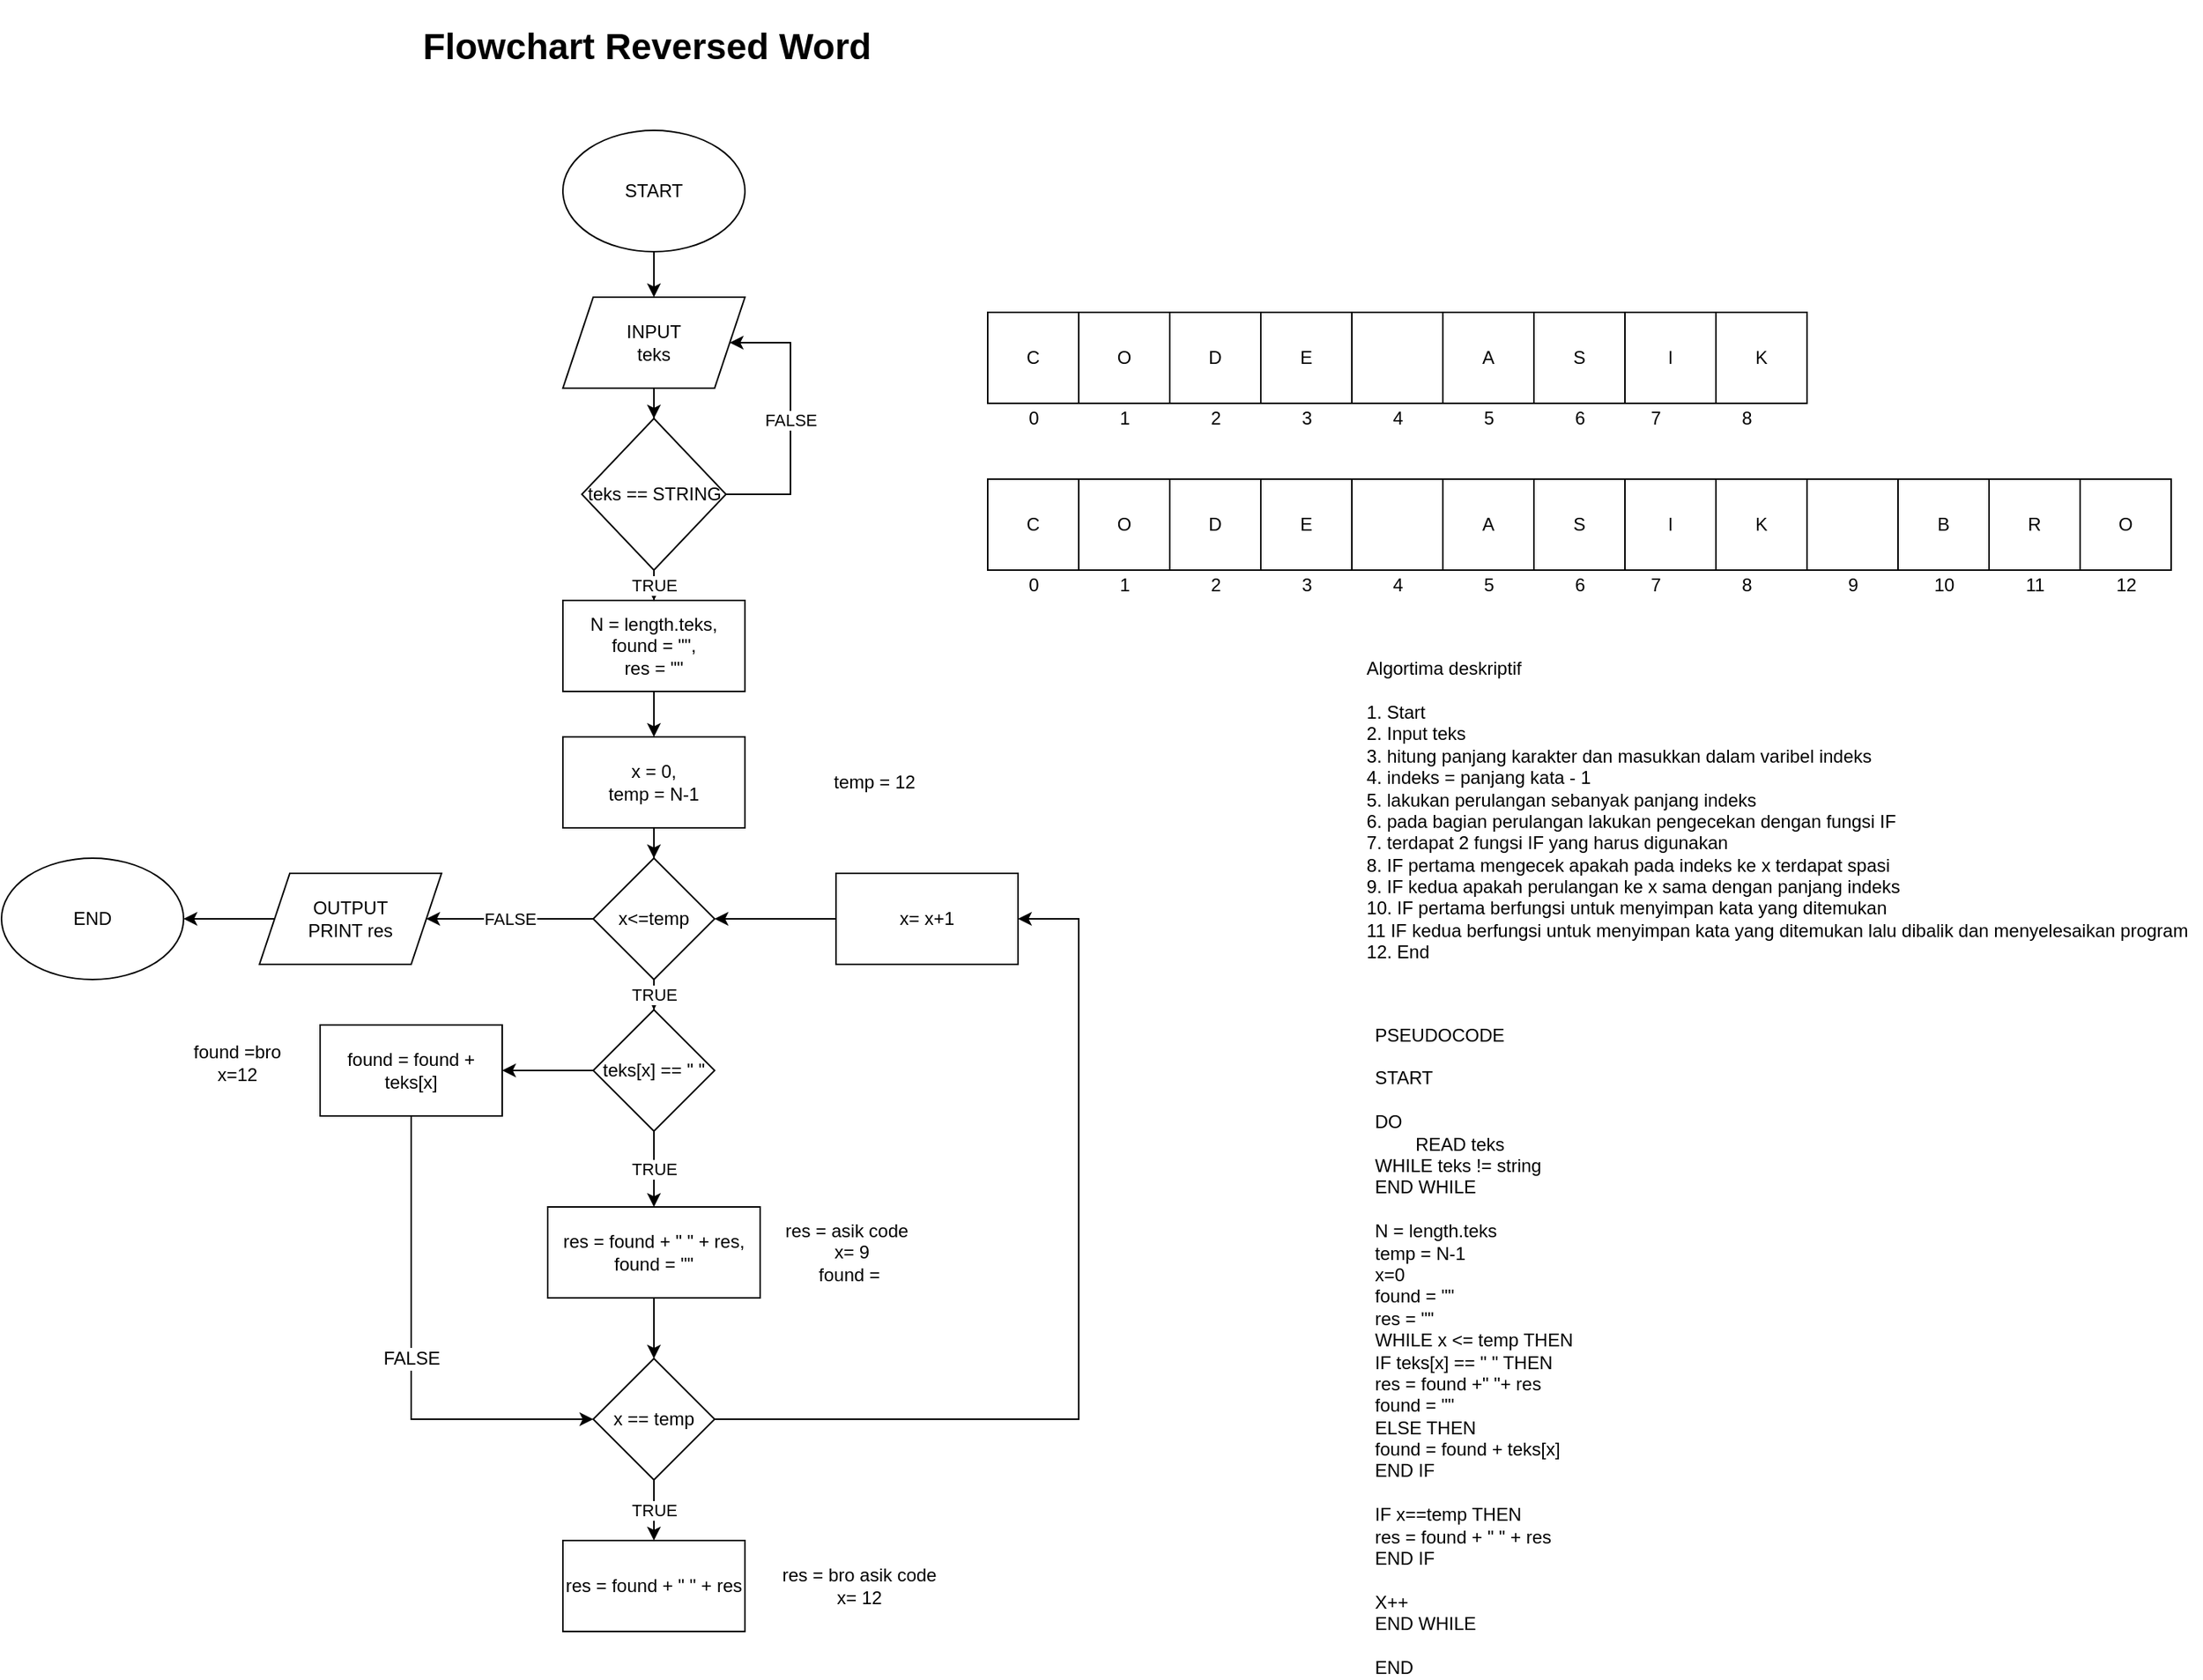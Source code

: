<mxfile version="16.2.7" type="device"><diagram id="em3xz6sJG4WfHvR_Txrz" name="Page-1"><mxGraphModel dx="1736" dy="2064" grid="1" gridSize="10" guides="1" tooltips="1" connect="1" arrows="1" fold="1" page="1" pageScale="1" pageWidth="850" pageHeight="1100" math="0" shadow="0"><root><mxCell id="0"/><mxCell id="1" parent="0"/><mxCell id="X8yxArEJ0xr08R-NGeeE-1" value="&lt;div style=&quot;text-align: justify&quot;&gt;&lt;span&gt;Algortima deskriptif&lt;/span&gt;&lt;/div&gt;&lt;div style=&quot;text-align: justify&quot;&gt;&lt;span&gt;&lt;br&gt;&lt;/span&gt;&lt;/div&gt;&lt;div style=&quot;text-align: justify&quot;&gt;&lt;span&gt;1. Start&lt;/span&gt;&lt;/div&gt;&lt;div style=&quot;text-align: justify&quot;&gt;&lt;span&gt;2. Input teks&lt;/span&gt;&lt;/div&gt;&lt;div style=&quot;text-align: justify&quot;&gt;&lt;span&gt;3. hitung panjang karakter dan masukkan dalam varibel indeks&lt;/span&gt;&lt;/div&gt;&lt;div style=&quot;text-align: justify&quot;&gt;&lt;span&gt;4. indeks = panjang kata - 1&lt;/span&gt;&lt;/div&gt;&lt;div style=&quot;text-align: justify&quot;&gt;&lt;span&gt;5. lakukan perulangan sebanyak panjang indeks&lt;/span&gt;&lt;/div&gt;&lt;div style=&quot;text-align: justify&quot;&gt;&lt;span&gt;6. pada bagian perulangan lakukan pengecekan dengan fungsi IF&lt;/span&gt;&lt;/div&gt;&lt;div style=&quot;text-align: justify&quot;&gt;&lt;span&gt;7. terdapat 2 fungsi IF yang harus digunakan&lt;/span&gt;&lt;/div&gt;&lt;div style=&quot;text-align: justify&quot;&gt;&lt;span&gt;8. IF pertama mengecek apakah pada indeks ke x terdapat spasi&lt;/span&gt;&lt;/div&gt;&lt;div style=&quot;text-align: justify&quot;&gt;&lt;span&gt;9. IF kedua apakah perulangan ke x sama dengan panjang indeks&lt;/span&gt;&lt;/div&gt;&lt;div style=&quot;text-align: justify&quot;&gt;&lt;span&gt;10. IF pertama berfungsi untuk menyimpan kata yang ditemukan&lt;/span&gt;&lt;/div&gt;&lt;div style=&quot;text-align: justify&quot;&gt;&lt;span&gt;11 IF kedua berfungsi untuk menyimpan kata yang ditemukan lalu dibalik dan menyelesaikan program&lt;/span&gt;&lt;/div&gt;&lt;div style=&quot;text-align: justify&quot;&gt;&lt;span&gt;12. End&lt;/span&gt;&lt;/div&gt;&lt;div style=&quot;text-align: justify&quot;&gt;&lt;span&gt;&lt;br&gt;&lt;/span&gt;&lt;/div&gt;&lt;div style=&quot;text-align: justify&quot;&gt;&lt;span&gt;&lt;br&gt;&lt;/span&gt;&lt;/div&gt;&lt;div style=&quot;text-align: justify&quot;&gt;&lt;span&gt;&lt;br&gt;&lt;/span&gt;&lt;/div&gt;" style="text;html=1;align=center;verticalAlign=middle;resizable=0;points=[];autosize=1;strokeColor=none;fillColor=none;" vertex="1" parent="1"><mxGeometry x="1120" y="400" width="560" height="240" as="geometry"/></mxCell><mxCell id="X8yxArEJ0xr08R-NGeeE-2" value="&lt;div style=&quot;text-align: justify&quot;&gt;PSEUDOCODE&lt;/div&gt;&lt;div style=&quot;text-align: justify&quot;&gt;&lt;br&gt;&lt;/div&gt;&lt;div style=&quot;text-align: justify&quot;&gt;START&lt;/div&gt;&lt;div style=&quot;text-align: justify&quot;&gt;&lt;br&gt;&lt;/div&gt;&lt;div style=&quot;text-align: justify&quot;&gt;&lt;span&gt;DO&lt;/span&gt;&lt;br&gt;&lt;/div&gt;&lt;div style=&quot;text-align: justify&quot;&gt;&lt;span&gt;&#9;&lt;/span&gt;&lt;span style=&quot;white-space: pre&quot;&gt;&#9;&lt;/span&gt;READ teks&lt;br&gt;&lt;/div&gt;&lt;div style=&quot;text-align: justify&quot;&gt;WHILE teks != string&lt;/div&gt;&lt;div style=&quot;text-align: justify&quot;&gt;END WHILE&lt;/div&gt;&lt;div style=&quot;text-align: justify&quot;&gt;&lt;br&gt;&lt;/div&gt;&lt;div style=&quot;text-align: justify&quot;&gt;N = length.teks&lt;/div&gt;&lt;div style=&quot;text-align: justify&quot;&gt;temp = N-1&lt;/div&gt;&lt;div style=&quot;text-align: justify&quot;&gt;x=0&lt;/div&gt;&lt;div style=&quot;text-align: justify&quot;&gt;found = &quot;&quot;&lt;/div&gt;&lt;div style=&quot;text-align: justify&quot;&gt;res = &quot;&quot;&lt;/div&gt;&lt;div style=&quot;text-align: justify&quot;&gt;WHILE x &amp;lt;= temp THEN&lt;/div&gt;&lt;div style=&quot;text-align: justify&quot;&gt;&lt;span&gt;&#9;&lt;/span&gt;IF teks[x] == &quot; &quot; THEN&lt;/div&gt;&lt;div style=&quot;text-align: justify&quot;&gt;&lt;span&gt;&#9;&lt;/span&gt;&lt;span&gt;&#9;&lt;/span&gt;res = found +&quot; &quot;+ res&lt;br&gt;&lt;/div&gt;&lt;div style=&quot;text-align: justify&quot;&gt;&lt;span&gt;&#9;&lt;/span&gt;&lt;span&gt;&#9;&lt;/span&gt;found = &quot;&quot;&lt;br&gt;&lt;/div&gt;&lt;div style=&quot;text-align: justify&quot;&gt;&lt;span&gt;&#9;&lt;/span&gt;ELSE THEN&lt;br&gt;&lt;/div&gt;&lt;div style=&quot;text-align: justify&quot;&gt;&lt;span&gt;&#9;&lt;/span&gt;&lt;span&gt;&#9;&lt;/span&gt;found = found + teks[x]&lt;br&gt;&lt;/div&gt;&lt;div style=&quot;text-align: justify&quot;&gt;&lt;span&gt;&#9;&lt;/span&gt;END IF&lt;br&gt;&lt;/div&gt;&lt;div style=&quot;text-align: justify&quot;&gt;&lt;br&gt;&lt;/div&gt;&lt;div style=&quot;text-align: justify&quot;&gt;&lt;span&gt;&#9;&lt;/span&gt;IF x==temp THEN&lt;br&gt;&lt;/div&gt;&lt;div style=&quot;text-align: justify&quot;&gt;&lt;span&gt;&#9;&lt;/span&gt;&lt;span&gt;&#9;&lt;/span&gt;res = found + &quot; &quot; + res&lt;br&gt;&lt;/div&gt;&lt;div style=&quot;text-align: justify&quot;&gt;&lt;span&gt;&#9;&lt;/span&gt;END IF&lt;br&gt;&lt;/div&gt;&lt;div style=&quot;text-align: justify&quot;&gt;&lt;span&gt;&#9;&lt;/span&gt;&lt;br&gt;&lt;/div&gt;&lt;div style=&quot;text-align: justify&quot;&gt;&lt;span&gt;&#9;&lt;/span&gt;X++&lt;br&gt;&lt;/div&gt;&lt;div style=&quot;text-align: justify&quot;&gt;END WHILE&lt;/div&gt;&lt;div style=&quot;text-align: justify&quot;&gt;&lt;br&gt;&lt;/div&gt;&lt;div style=&quot;text-align: justify&quot;&gt;END&lt;/div&gt;" style="text;html=1;align=center;verticalAlign=middle;resizable=0;points=[];autosize=1;strokeColor=none;fillColor=none;" vertex="1" parent="1"><mxGeometry x="1125" y="640" width="150" height="430" as="geometry"/></mxCell><mxCell id="X8yxArEJ0xr08R-NGeeE-3" style="edgeStyle=orthogonalEdgeStyle;rounded=0;orthogonalLoop=1;jettySize=auto;html=1;" edge="1" parent="1" source="X8yxArEJ0xr08R-NGeeE-4" target="X8yxArEJ0xr08R-NGeeE-6"><mxGeometry relative="1" as="geometry"/></mxCell><mxCell id="X8yxArEJ0xr08R-NGeeE-4" value="START" style="ellipse;whiteSpace=wrap;html=1;" vertex="1" parent="1"><mxGeometry x="600" y="50" width="120" height="80" as="geometry"/></mxCell><mxCell id="X8yxArEJ0xr08R-NGeeE-5" style="edgeStyle=orthogonalEdgeStyle;rounded=0;orthogonalLoop=1;jettySize=auto;html=1;" edge="1" parent="1" source="X8yxArEJ0xr08R-NGeeE-6" target="X8yxArEJ0xr08R-NGeeE-75"><mxGeometry relative="1" as="geometry"/></mxCell><mxCell id="X8yxArEJ0xr08R-NGeeE-6" value="INPUT&lt;br&gt;teks" style="shape=parallelogram;perimeter=parallelogramPerimeter;whiteSpace=wrap;html=1;fixedSize=1;" vertex="1" parent="1"><mxGeometry x="600" y="160" width="120" height="60" as="geometry"/></mxCell><mxCell id="X8yxArEJ0xr08R-NGeeE-7" value="C" style="whiteSpace=wrap;html=1;aspect=fixed;" vertex="1" parent="1"><mxGeometry x="880" y="170" width="60" height="60" as="geometry"/></mxCell><mxCell id="X8yxArEJ0xr08R-NGeeE-8" value="O" style="whiteSpace=wrap;html=1;aspect=fixed;" vertex="1" parent="1"><mxGeometry x="940" y="170" width="60" height="60" as="geometry"/></mxCell><mxCell id="X8yxArEJ0xr08R-NGeeE-9" value="D" style="whiteSpace=wrap;html=1;aspect=fixed;" vertex="1" parent="1"><mxGeometry x="1000" y="170" width="60" height="60" as="geometry"/></mxCell><mxCell id="X8yxArEJ0xr08R-NGeeE-10" value="E" style="whiteSpace=wrap;html=1;aspect=fixed;" vertex="1" parent="1"><mxGeometry x="1060" y="170" width="60" height="60" as="geometry"/></mxCell><mxCell id="X8yxArEJ0xr08R-NGeeE-11" value="" style="whiteSpace=wrap;html=1;aspect=fixed;" vertex="1" parent="1"><mxGeometry x="1120" y="170" width="60" height="60" as="geometry"/></mxCell><mxCell id="X8yxArEJ0xr08R-NGeeE-12" value="A" style="whiteSpace=wrap;html=1;aspect=fixed;" vertex="1" parent="1"><mxGeometry x="1180" y="170" width="60" height="60" as="geometry"/></mxCell><mxCell id="X8yxArEJ0xr08R-NGeeE-13" value="S&lt;span style=&quot;color: rgba(0 , 0 , 0 , 0) ; font-family: monospace ; font-size: 0px&quot;&gt;%3CmxGraphModel%3E%3Croot%3E%3CmxCell%20id%3D%220%22%2F%3E%3CmxCell%20id%3D%221%22%20parent%3D%220%22%2F%3E%3CmxCell%20id%3D%222%22%20value%3D%22%22%20style%3D%22whiteSpace%3Dwrap%3Bhtml%3D1%3Baspect%3Dfixed%3B%22%20vertex%3D%221%22%20parent%3D%221%22%3E%3CmxGeometry%20x%3D%221360%22%20y%3D%22200%22%20width%3D%2260%22%20height%3D%2260%22%20as%3D%22geometry%22%2F%3E%3C%2FmxCell%3E%3C%2Froot%3E%3C%2FmxGraphModel%3E&lt;/span&gt;" style="whiteSpace=wrap;html=1;aspect=fixed;" vertex="1" parent="1"><mxGeometry x="1240" y="170" width="60" height="60" as="geometry"/></mxCell><mxCell id="X8yxArEJ0xr08R-NGeeE-14" value="I" style="whiteSpace=wrap;html=1;aspect=fixed;" vertex="1" parent="1"><mxGeometry x="1300" y="170" width="60" height="60" as="geometry"/></mxCell><mxCell id="X8yxArEJ0xr08R-NGeeE-15" value="K" style="whiteSpace=wrap;html=1;aspect=fixed;" vertex="1" parent="1"><mxGeometry x="1360" y="170" width="60" height="60" as="geometry"/></mxCell><mxCell id="X8yxArEJ0xr08R-NGeeE-16" value="0" style="text;html=1;align=center;verticalAlign=middle;resizable=0;points=[];autosize=1;strokeColor=none;fillColor=none;" vertex="1" parent="1"><mxGeometry x="900" y="230" width="20" height="20" as="geometry"/></mxCell><mxCell id="X8yxArEJ0xr08R-NGeeE-17" value="1" style="text;html=1;align=center;verticalAlign=middle;resizable=0;points=[];autosize=1;strokeColor=none;fillColor=none;" vertex="1" parent="1"><mxGeometry x="960" y="230" width="20" height="20" as="geometry"/></mxCell><mxCell id="X8yxArEJ0xr08R-NGeeE-18" value="2" style="text;html=1;align=center;verticalAlign=middle;resizable=0;points=[];autosize=1;strokeColor=none;fillColor=none;" vertex="1" parent="1"><mxGeometry x="1020" y="230" width="20" height="20" as="geometry"/></mxCell><mxCell id="X8yxArEJ0xr08R-NGeeE-19" value="3" style="text;html=1;align=center;verticalAlign=middle;resizable=0;points=[];autosize=1;strokeColor=none;fillColor=none;" vertex="1" parent="1"><mxGeometry x="1080" y="230" width="20" height="20" as="geometry"/></mxCell><mxCell id="X8yxArEJ0xr08R-NGeeE-20" value="4" style="text;html=1;align=center;verticalAlign=middle;resizable=0;points=[];autosize=1;strokeColor=none;fillColor=none;" vertex="1" parent="1"><mxGeometry x="1140" y="230" width="20" height="20" as="geometry"/></mxCell><mxCell id="X8yxArEJ0xr08R-NGeeE-21" value="5" style="text;html=1;align=center;verticalAlign=middle;resizable=0;points=[];autosize=1;strokeColor=none;fillColor=none;" vertex="1" parent="1"><mxGeometry x="1200" y="230" width="20" height="20" as="geometry"/></mxCell><mxCell id="X8yxArEJ0xr08R-NGeeE-22" value="6" style="text;html=1;align=center;verticalAlign=middle;resizable=0;points=[];autosize=1;strokeColor=none;fillColor=none;" vertex="1" parent="1"><mxGeometry x="1260" y="230" width="20" height="20" as="geometry"/></mxCell><mxCell id="X8yxArEJ0xr08R-NGeeE-23" value="7" style="text;html=1;align=center;verticalAlign=middle;resizable=0;points=[];autosize=1;strokeColor=none;fillColor=none;" vertex="1" parent="1"><mxGeometry x="1310" y="230" width="20" height="20" as="geometry"/></mxCell><mxCell id="X8yxArEJ0xr08R-NGeeE-24" value="8" style="text;html=1;align=center;verticalAlign=middle;resizable=0;points=[];autosize=1;strokeColor=none;fillColor=none;" vertex="1" parent="1"><mxGeometry x="1370" y="230" width="20" height="20" as="geometry"/></mxCell><mxCell id="X8yxArEJ0xr08R-NGeeE-25" style="edgeStyle=orthogonalEdgeStyle;rounded=0;orthogonalLoop=1;jettySize=auto;html=1;" edge="1" parent="1" source="X8yxArEJ0xr08R-NGeeE-26" target="X8yxArEJ0xr08R-NGeeE-80"><mxGeometry relative="1" as="geometry"/></mxCell><mxCell id="X8yxArEJ0xr08R-NGeeE-26" value="N = length.teks,&lt;br&gt;found = &quot;&quot;, &lt;br&gt;res = &quot;&quot;" style="rounded=0;whiteSpace=wrap;html=1;" vertex="1" parent="1"><mxGeometry x="600" y="360" width="120" height="60" as="geometry"/></mxCell><mxCell id="X8yxArEJ0xr08R-NGeeE-27" value="TRUE" style="edgeStyle=orthogonalEdgeStyle;rounded=0;orthogonalLoop=1;jettySize=auto;html=1;" edge="1" parent="1" source="X8yxArEJ0xr08R-NGeeE-29" target="X8yxArEJ0xr08R-NGeeE-33"><mxGeometry relative="1" as="geometry"/></mxCell><mxCell id="X8yxArEJ0xr08R-NGeeE-28" style="edgeStyle=orthogonalEdgeStyle;rounded=0;orthogonalLoop=1;jettySize=auto;html=1;fontSize=12;" edge="1" parent="1" source="X8yxArEJ0xr08R-NGeeE-29" target="X8yxArEJ0xr08R-NGeeE-31"><mxGeometry relative="1" as="geometry"/></mxCell><mxCell id="X8yxArEJ0xr08R-NGeeE-29" value="teks[x] == &quot; &quot;" style="rhombus;whiteSpace=wrap;html=1;" vertex="1" parent="1"><mxGeometry x="620" y="630" width="80" height="80" as="geometry"/></mxCell><mxCell id="X8yxArEJ0xr08R-NGeeE-30" value="FALSE" style="edgeStyle=orthogonalEdgeStyle;rounded=0;orthogonalLoop=1;jettySize=auto;html=1;entryX=0;entryY=0.5;entryDx=0;entryDy=0;fontSize=12;" edge="1" parent="1" source="X8yxArEJ0xr08R-NGeeE-31" target="X8yxArEJ0xr08R-NGeeE-36"><mxGeometry relative="1" as="geometry"><Array as="points"><mxPoint x="500" y="900"/></Array></mxGeometry></mxCell><mxCell id="X8yxArEJ0xr08R-NGeeE-31" value="found = found + teks[x]" style="rounded=0;whiteSpace=wrap;html=1;" vertex="1" parent="1"><mxGeometry x="440" y="640" width="120" height="60" as="geometry"/></mxCell><mxCell id="X8yxArEJ0xr08R-NGeeE-32" style="edgeStyle=orthogonalEdgeStyle;rounded=0;orthogonalLoop=1;jettySize=auto;html=1;entryX=0.5;entryY=0;entryDx=0;entryDy=0;fontSize=12;" edge="1" parent="1" source="X8yxArEJ0xr08R-NGeeE-33" target="X8yxArEJ0xr08R-NGeeE-36"><mxGeometry relative="1" as="geometry"/></mxCell><mxCell id="X8yxArEJ0xr08R-NGeeE-33" value="res = found + &quot; &quot; + res,&lt;br&gt;found = &quot;&quot;" style="rounded=0;whiteSpace=wrap;html=1;" vertex="1" parent="1"><mxGeometry x="590" y="760" width="140" height="60" as="geometry"/></mxCell><mxCell id="X8yxArEJ0xr08R-NGeeE-34" value="TRUE" style="edgeStyle=orthogonalEdgeStyle;rounded=0;orthogonalLoop=1;jettySize=auto;html=1;entryX=0.5;entryY=0;entryDx=0;entryDy=0;" edge="1" parent="1" source="X8yxArEJ0xr08R-NGeeE-36" target="X8yxArEJ0xr08R-NGeeE-37"><mxGeometry relative="1" as="geometry"/></mxCell><mxCell id="X8yxArEJ0xr08R-NGeeE-35" value="" style="edgeStyle=orthogonalEdgeStyle;rounded=0;orthogonalLoop=1;jettySize=auto;html=1;entryX=1;entryY=0.5;entryDx=0;entryDy=0;" edge="1" parent="1" source="X8yxArEJ0xr08R-NGeeE-36" target="X8yxArEJ0xr08R-NGeeE-39"><mxGeometry relative="1" as="geometry"><mxPoint x="930" y="760" as="targetPoint"/><Array as="points"><mxPoint x="940" y="900"/><mxPoint x="940" y="570"/></Array></mxGeometry></mxCell><mxCell id="X8yxArEJ0xr08R-NGeeE-36" value="x == temp" style="rhombus;whiteSpace=wrap;html=1;" vertex="1" parent="1"><mxGeometry x="620" y="860" width="80" height="80" as="geometry"/></mxCell><mxCell id="X8yxArEJ0xr08R-NGeeE-37" value="res = found + &quot; &quot; + res" style="rounded=0;whiteSpace=wrap;html=1;" vertex="1" parent="1"><mxGeometry x="600" y="980" width="120" height="60" as="geometry"/></mxCell><mxCell id="X8yxArEJ0xr08R-NGeeE-38" style="edgeStyle=orthogonalEdgeStyle;rounded=0;orthogonalLoop=1;jettySize=auto;html=1;entryX=1;entryY=0.5;entryDx=0;entryDy=0;" edge="1" parent="1" source="X8yxArEJ0xr08R-NGeeE-39" target="X8yxArEJ0xr08R-NGeeE-43"><mxGeometry relative="1" as="geometry"><mxPoint x="650" y="550" as="targetPoint"/></mxGeometry></mxCell><mxCell id="X8yxArEJ0xr08R-NGeeE-39" value="x= x+1" style="rounded=0;whiteSpace=wrap;html=1;" vertex="1" parent="1"><mxGeometry x="780" y="540" width="120" height="60" as="geometry"/></mxCell><mxCell id="X8yxArEJ0xr08R-NGeeE-40" value="res = asik code&amp;nbsp;&amp;nbsp;&lt;br&gt;x= 9&lt;br&gt;found =&amp;nbsp;" style="text;html=1;align=center;verticalAlign=middle;resizable=0;points=[];autosize=1;strokeColor=none;fillColor=none;" vertex="1" parent="1"><mxGeometry x="740" y="765" width="100" height="50" as="geometry"/></mxCell><mxCell id="X8yxArEJ0xr08R-NGeeE-41" value="TRUE" style="edgeStyle=orthogonalEdgeStyle;rounded=0;orthogonalLoop=1;jettySize=auto;html=1;" edge="1" parent="1" source="X8yxArEJ0xr08R-NGeeE-43" target="X8yxArEJ0xr08R-NGeeE-29"><mxGeometry relative="1" as="geometry"/></mxCell><mxCell id="X8yxArEJ0xr08R-NGeeE-42" value="FALSE" style="edgeStyle=orthogonalEdgeStyle;rounded=0;orthogonalLoop=1;jettySize=auto;html=1;" edge="1" parent="1" source="X8yxArEJ0xr08R-NGeeE-43"><mxGeometry relative="1" as="geometry"><mxPoint x="510" y="570" as="targetPoint"/></mxGeometry></mxCell><mxCell id="X8yxArEJ0xr08R-NGeeE-43" value="x&amp;lt;=temp" style="rhombus;whiteSpace=wrap;html=1;" vertex="1" parent="1"><mxGeometry x="620" y="530" width="80" height="80" as="geometry"/></mxCell><mxCell id="X8yxArEJ0xr08R-NGeeE-44" value="found =bro&lt;br&gt;x=12" style="text;html=1;align=center;verticalAlign=middle;resizable=0;points=[];autosize=1;strokeColor=none;fillColor=none;" vertex="1" parent="1"><mxGeometry x="350" y="650" width="70" height="30" as="geometry"/></mxCell><mxCell id="X8yxArEJ0xr08R-NGeeE-45" value="res = bro asik code&lt;br&gt;x= 12" style="text;html=1;align=center;verticalAlign=middle;resizable=0;points=[];autosize=1;strokeColor=none;fillColor=none;" vertex="1" parent="1"><mxGeometry x="735" y="995" width="120" height="30" as="geometry"/></mxCell><mxCell id="X8yxArEJ0xr08R-NGeeE-46" value="C" style="whiteSpace=wrap;html=1;aspect=fixed;" vertex="1" parent="1"><mxGeometry x="880" y="280" width="60" height="60" as="geometry"/></mxCell><mxCell id="X8yxArEJ0xr08R-NGeeE-47" value="O" style="whiteSpace=wrap;html=1;aspect=fixed;" vertex="1" parent="1"><mxGeometry x="940" y="280" width="60" height="60" as="geometry"/></mxCell><mxCell id="X8yxArEJ0xr08R-NGeeE-48" value="D" style="whiteSpace=wrap;html=1;aspect=fixed;" vertex="1" parent="1"><mxGeometry x="1000" y="280" width="60" height="60" as="geometry"/></mxCell><mxCell id="X8yxArEJ0xr08R-NGeeE-49" value="E" style="whiteSpace=wrap;html=1;aspect=fixed;" vertex="1" parent="1"><mxGeometry x="1060" y="280" width="60" height="60" as="geometry"/></mxCell><mxCell id="X8yxArEJ0xr08R-NGeeE-50" value="" style="whiteSpace=wrap;html=1;aspect=fixed;" vertex="1" parent="1"><mxGeometry x="1120" y="280" width="60" height="60" as="geometry"/></mxCell><mxCell id="X8yxArEJ0xr08R-NGeeE-51" value="A" style="whiteSpace=wrap;html=1;aspect=fixed;" vertex="1" parent="1"><mxGeometry x="1180" y="280" width="60" height="60" as="geometry"/></mxCell><mxCell id="X8yxArEJ0xr08R-NGeeE-52" value="S&lt;span style=&quot;color: rgba(0 , 0 , 0 , 0) ; font-family: monospace ; font-size: 0px&quot;&gt;%3CmxGraphModel%3E%3Croot%3E%3CmxCell%20id%3D%220%22%2F%3E%3CmxCell%20id%3D%221%22%20parent%3D%220%22%2F%3E%3CmxCell%20id%3D%222%22%20value%3D%22%22%20style%3D%22whiteSpace%3Dwrap%3Bhtml%3D1%3Baspect%3Dfixed%3B%22%20vertex%3D%221%22%20parent%3D%221%22%3E%3CmxGeometry%20x%3D%221360%22%20y%3D%22200%22%20width%3D%2260%22%20height%3D%2260%22%20as%3D%22geometry%22%2F%3E%3C%2FmxCell%3E%3C%2Froot%3E%3C%2FmxGraphModel%3E&lt;/span&gt;" style="whiteSpace=wrap;html=1;aspect=fixed;" vertex="1" parent="1"><mxGeometry x="1240" y="280" width="60" height="60" as="geometry"/></mxCell><mxCell id="X8yxArEJ0xr08R-NGeeE-53" value="I" style="whiteSpace=wrap;html=1;aspect=fixed;" vertex="1" parent="1"><mxGeometry x="1300" y="280" width="60" height="60" as="geometry"/></mxCell><mxCell id="X8yxArEJ0xr08R-NGeeE-54" value="K" style="whiteSpace=wrap;html=1;aspect=fixed;" vertex="1" parent="1"><mxGeometry x="1360" y="280" width="60" height="60" as="geometry"/></mxCell><mxCell id="X8yxArEJ0xr08R-NGeeE-55" value="0" style="text;html=1;align=center;verticalAlign=middle;resizable=0;points=[];autosize=1;strokeColor=none;fillColor=none;" vertex="1" parent="1"><mxGeometry x="900" y="340" width="20" height="20" as="geometry"/></mxCell><mxCell id="X8yxArEJ0xr08R-NGeeE-56" value="1" style="text;html=1;align=center;verticalAlign=middle;resizable=0;points=[];autosize=1;strokeColor=none;fillColor=none;" vertex="1" parent="1"><mxGeometry x="960" y="340" width="20" height="20" as="geometry"/></mxCell><mxCell id="X8yxArEJ0xr08R-NGeeE-57" value="2" style="text;html=1;align=center;verticalAlign=middle;resizable=0;points=[];autosize=1;strokeColor=none;fillColor=none;" vertex="1" parent="1"><mxGeometry x="1020" y="340" width="20" height="20" as="geometry"/></mxCell><mxCell id="X8yxArEJ0xr08R-NGeeE-58" value="3" style="text;html=1;align=center;verticalAlign=middle;resizable=0;points=[];autosize=1;strokeColor=none;fillColor=none;" vertex="1" parent="1"><mxGeometry x="1080" y="340" width="20" height="20" as="geometry"/></mxCell><mxCell id="X8yxArEJ0xr08R-NGeeE-59" value="4" style="text;html=1;align=center;verticalAlign=middle;resizable=0;points=[];autosize=1;strokeColor=none;fillColor=none;" vertex="1" parent="1"><mxGeometry x="1140" y="340" width="20" height="20" as="geometry"/></mxCell><mxCell id="X8yxArEJ0xr08R-NGeeE-60" value="5" style="text;html=1;align=center;verticalAlign=middle;resizable=0;points=[];autosize=1;strokeColor=none;fillColor=none;" vertex="1" parent="1"><mxGeometry x="1200" y="340" width="20" height="20" as="geometry"/></mxCell><mxCell id="X8yxArEJ0xr08R-NGeeE-61" value="6" style="text;html=1;align=center;verticalAlign=middle;resizable=0;points=[];autosize=1;strokeColor=none;fillColor=none;" vertex="1" parent="1"><mxGeometry x="1260" y="340" width="20" height="20" as="geometry"/></mxCell><mxCell id="X8yxArEJ0xr08R-NGeeE-62" value="7" style="text;html=1;align=center;verticalAlign=middle;resizable=0;points=[];autosize=1;strokeColor=none;fillColor=none;" vertex="1" parent="1"><mxGeometry x="1310" y="340" width="20" height="20" as="geometry"/></mxCell><mxCell id="X8yxArEJ0xr08R-NGeeE-63" value="8" style="text;html=1;align=center;verticalAlign=middle;resizable=0;points=[];autosize=1;strokeColor=none;fillColor=none;" vertex="1" parent="1"><mxGeometry x="1370" y="340" width="20" height="20" as="geometry"/></mxCell><mxCell id="X8yxArEJ0xr08R-NGeeE-64" value="&amp;nbsp;" style="whiteSpace=wrap;html=1;aspect=fixed;" vertex="1" parent="1"><mxGeometry x="1420" y="280" width="60" height="60" as="geometry"/></mxCell><mxCell id="X8yxArEJ0xr08R-NGeeE-65" value="B" style="whiteSpace=wrap;html=1;aspect=fixed;" vertex="1" parent="1"><mxGeometry x="1480" y="280" width="60" height="60" as="geometry"/></mxCell><mxCell id="X8yxArEJ0xr08R-NGeeE-66" value="R" style="whiteSpace=wrap;html=1;aspect=fixed;" vertex="1" parent="1"><mxGeometry x="1540" y="280" width="60" height="60" as="geometry"/></mxCell><mxCell id="X8yxArEJ0xr08R-NGeeE-67" value="O" style="whiteSpace=wrap;html=1;aspect=fixed;" vertex="1" parent="1"><mxGeometry x="1600" y="280" width="60" height="60" as="geometry"/></mxCell><mxCell id="X8yxArEJ0xr08R-NGeeE-68" value="9" style="text;html=1;align=center;verticalAlign=middle;resizable=0;points=[];autosize=1;strokeColor=none;fillColor=none;" vertex="1" parent="1"><mxGeometry x="1440" y="340" width="20" height="20" as="geometry"/></mxCell><mxCell id="X8yxArEJ0xr08R-NGeeE-69" value="10" style="text;html=1;align=center;verticalAlign=middle;resizable=0;points=[];autosize=1;strokeColor=none;fillColor=none;" vertex="1" parent="1"><mxGeometry x="1495" y="340" width="30" height="20" as="geometry"/></mxCell><mxCell id="X8yxArEJ0xr08R-NGeeE-70" value="11" style="text;html=1;align=center;verticalAlign=middle;resizable=0;points=[];autosize=1;strokeColor=none;fillColor=none;" vertex="1" parent="1"><mxGeometry x="1555" y="340" width="30" height="20" as="geometry"/></mxCell><mxCell id="X8yxArEJ0xr08R-NGeeE-71" value="12" style="text;html=1;align=center;verticalAlign=middle;resizable=0;points=[];autosize=1;strokeColor=none;fillColor=none;" vertex="1" parent="1"><mxGeometry x="1615" y="340" width="30" height="20" as="geometry"/></mxCell><mxCell id="X8yxArEJ0xr08R-NGeeE-72" value="&lt;h1&gt;Flowchart Reversed Word&lt;/h1&gt;" style="text;html=1;align=center;verticalAlign=middle;resizable=0;points=[];autosize=1;strokeColor=none;fillColor=none;" vertex="1" parent="1"><mxGeometry x="500" y="-30" width="310" height="50" as="geometry"/></mxCell><mxCell id="X8yxArEJ0xr08R-NGeeE-73" value="TRUE" style="edgeStyle=orthogonalEdgeStyle;rounded=0;orthogonalLoop=1;jettySize=auto;html=1;" edge="1" parent="1" source="X8yxArEJ0xr08R-NGeeE-75" target="X8yxArEJ0xr08R-NGeeE-26"><mxGeometry relative="1" as="geometry"/></mxCell><mxCell id="X8yxArEJ0xr08R-NGeeE-74" value="FALSE" style="edgeStyle=orthogonalEdgeStyle;rounded=0;orthogonalLoop=1;jettySize=auto;html=1;entryX=1;entryY=0.5;entryDx=0;entryDy=0;" edge="1" parent="1" source="X8yxArEJ0xr08R-NGeeE-75" target="X8yxArEJ0xr08R-NGeeE-6"><mxGeometry relative="1" as="geometry"><Array as="points"><mxPoint x="750" y="290"/><mxPoint x="750" y="190"/></Array></mxGeometry></mxCell><mxCell id="X8yxArEJ0xr08R-NGeeE-75" value="teks == STRING" style="rhombus;whiteSpace=wrap;html=1;" vertex="1" parent="1"><mxGeometry x="612.5" y="240" width="95" height="100" as="geometry"/></mxCell><mxCell id="X8yxArEJ0xr08R-NGeeE-76" style="edgeStyle=orthogonalEdgeStyle;rounded=0;orthogonalLoop=1;jettySize=auto;html=1;" edge="1" parent="1" source="X8yxArEJ0xr08R-NGeeE-77" target="X8yxArEJ0xr08R-NGeeE-78"><mxGeometry relative="1" as="geometry"/></mxCell><mxCell id="X8yxArEJ0xr08R-NGeeE-77" value="OUTPUT&lt;br&gt;PRINT res" style="shape=parallelogram;perimeter=parallelogramPerimeter;whiteSpace=wrap;html=1;fixedSize=1;" vertex="1" parent="1"><mxGeometry x="400" y="540" width="120" height="60" as="geometry"/></mxCell><mxCell id="X8yxArEJ0xr08R-NGeeE-78" value="END" style="ellipse;whiteSpace=wrap;html=1;" vertex="1" parent="1"><mxGeometry x="230" y="530" width="120" height="80" as="geometry"/></mxCell><mxCell id="X8yxArEJ0xr08R-NGeeE-79" style="edgeStyle=orthogonalEdgeStyle;rounded=0;orthogonalLoop=1;jettySize=auto;html=1;" edge="1" parent="1" source="X8yxArEJ0xr08R-NGeeE-80" target="X8yxArEJ0xr08R-NGeeE-43"><mxGeometry relative="1" as="geometry"/></mxCell><mxCell id="X8yxArEJ0xr08R-NGeeE-80" value="x = 0,&lt;br&gt;temp = N-1" style="rounded=0;whiteSpace=wrap;html=1;" vertex="1" parent="1"><mxGeometry x="600" y="450" width="120" height="60" as="geometry"/></mxCell><mxCell id="X8yxArEJ0xr08R-NGeeE-81" value="temp = 12" style="text;html=1;align=center;verticalAlign=middle;resizable=0;points=[];autosize=1;strokeColor=none;fillColor=none;fontSize=12;" vertex="1" parent="1"><mxGeometry x="770" y="470" width="70" height="20" as="geometry"/></mxCell></root></mxGraphModel></diagram></mxfile>